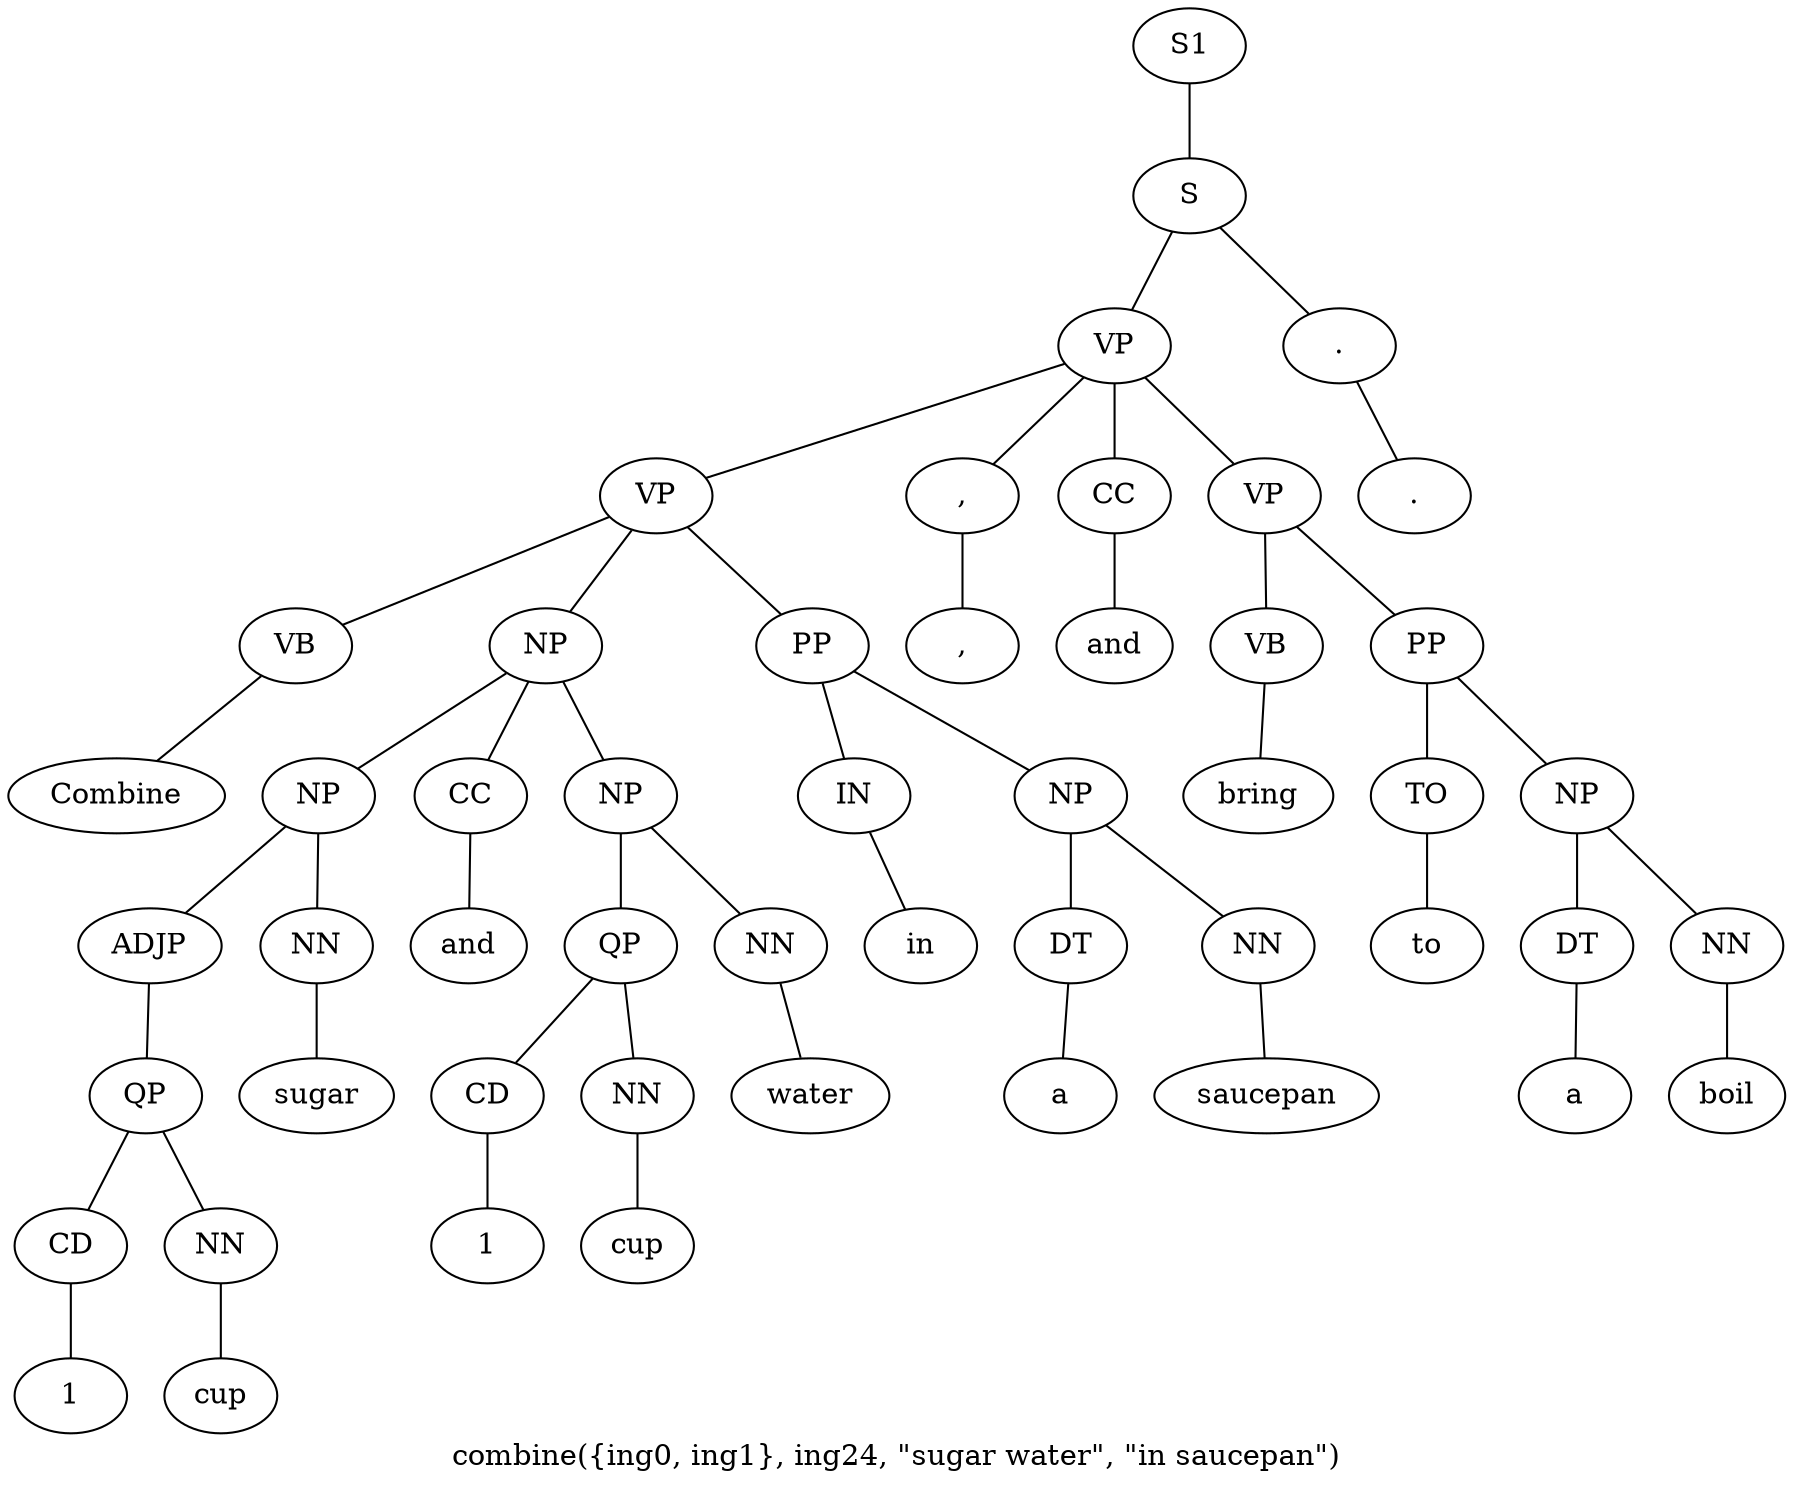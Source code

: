 graph SyntaxGraph {
	label = "combine({ing0, ing1}, ing24, \"sugar water\", \"in saucepan\")";
	Node0 [label="S1"];
	Node1 [label="S"];
	Node2 [label="VP"];
	Node3 [label="VP"];
	Node4 [label="VB"];
	Node5 [label="Combine"];
	Node6 [label="NP"];
	Node7 [label="NP"];
	Node8 [label="ADJP"];
	Node9 [label="QP"];
	Node10 [label="CD"];
	Node11 [label="1"];
	Node12 [label="NN"];
	Node13 [label="cup"];
	Node14 [label="NN"];
	Node15 [label="sugar"];
	Node16 [label="CC"];
	Node17 [label="and"];
	Node18 [label="NP"];
	Node19 [label="QP"];
	Node20 [label="CD"];
	Node21 [label="1"];
	Node22 [label="NN"];
	Node23 [label="cup"];
	Node24 [label="NN"];
	Node25 [label="water"];
	Node26 [label="PP"];
	Node27 [label="IN"];
	Node28 [label="in"];
	Node29 [label="NP"];
	Node30 [label="DT"];
	Node31 [label="a"];
	Node32 [label="NN"];
	Node33 [label="saucepan"];
	Node34 [label=","];
	Node35 [label=","];
	Node36 [label="CC"];
	Node37 [label="and"];
	Node38 [label="VP"];
	Node39 [label="VB"];
	Node40 [label="bring"];
	Node41 [label="PP"];
	Node42 [label="TO"];
	Node43 [label="to"];
	Node44 [label="NP"];
	Node45 [label="DT"];
	Node46 [label="a"];
	Node47 [label="NN"];
	Node48 [label="boil"];
	Node49 [label="."];
	Node50 [label="."];

	Node0 -- Node1;
	Node1 -- Node2;
	Node1 -- Node49;
	Node2 -- Node3;
	Node2 -- Node34;
	Node2 -- Node36;
	Node2 -- Node38;
	Node3 -- Node4;
	Node3 -- Node6;
	Node3 -- Node26;
	Node4 -- Node5;
	Node6 -- Node7;
	Node6 -- Node16;
	Node6 -- Node18;
	Node7 -- Node8;
	Node7 -- Node14;
	Node8 -- Node9;
	Node9 -- Node10;
	Node9 -- Node12;
	Node10 -- Node11;
	Node12 -- Node13;
	Node14 -- Node15;
	Node16 -- Node17;
	Node18 -- Node19;
	Node18 -- Node24;
	Node19 -- Node20;
	Node19 -- Node22;
	Node20 -- Node21;
	Node22 -- Node23;
	Node24 -- Node25;
	Node26 -- Node27;
	Node26 -- Node29;
	Node27 -- Node28;
	Node29 -- Node30;
	Node29 -- Node32;
	Node30 -- Node31;
	Node32 -- Node33;
	Node34 -- Node35;
	Node36 -- Node37;
	Node38 -- Node39;
	Node38 -- Node41;
	Node39 -- Node40;
	Node41 -- Node42;
	Node41 -- Node44;
	Node42 -- Node43;
	Node44 -- Node45;
	Node44 -- Node47;
	Node45 -- Node46;
	Node47 -- Node48;
	Node49 -- Node50;
}